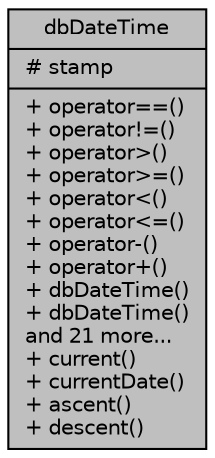digraph "dbDateTime"
{
 // INTERACTIVE_SVG=YES
 // LATEX_PDF_SIZE
  edge [fontname="Helvetica",fontsize="10",labelfontname="Helvetica",labelfontsize="10"];
  node [fontname="Helvetica",fontsize="10",shape=record];
  Node1 [label="{dbDateTime\n|# stamp\l|+ operator==()\l+ operator!=()\l+ operator\>()\l+ operator\>=()\l+ operator\<()\l+ operator\<=()\l+ operator-()\l+ operator+()\l+ dbDateTime()\l+ dbDateTime()\land 21 more...\l+ current()\l+ currentDate()\l+ ascent()\l+ descent()\l}",height=0.2,width=0.4,color="black", fillcolor="grey75", style="filled", fontcolor="black",tooltip=" "];
}
